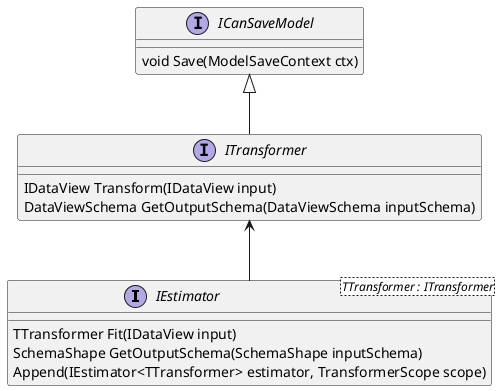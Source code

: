 @startuml

interface IEstimator<TTransformer : ITransformer> 
{
    TTransformer Fit(IDataView input)
    SchemaShape GetOutputSchema(SchemaShape inputSchema)
    Append(IEstimator<TTransformer> estimator, TransformerScope scope)
}

interface ITransformer 
{
    IDataView Transform(IDataView input)
    DataViewSchema GetOutputSchema(DataViewSchema inputSchema)
}

interface ICanSaveModel
{
    void Save(ModelSaveContext ctx)
}

ICanSaveModel <|-- ITransformer
ITransformer <-- IEstimator

@enduml


